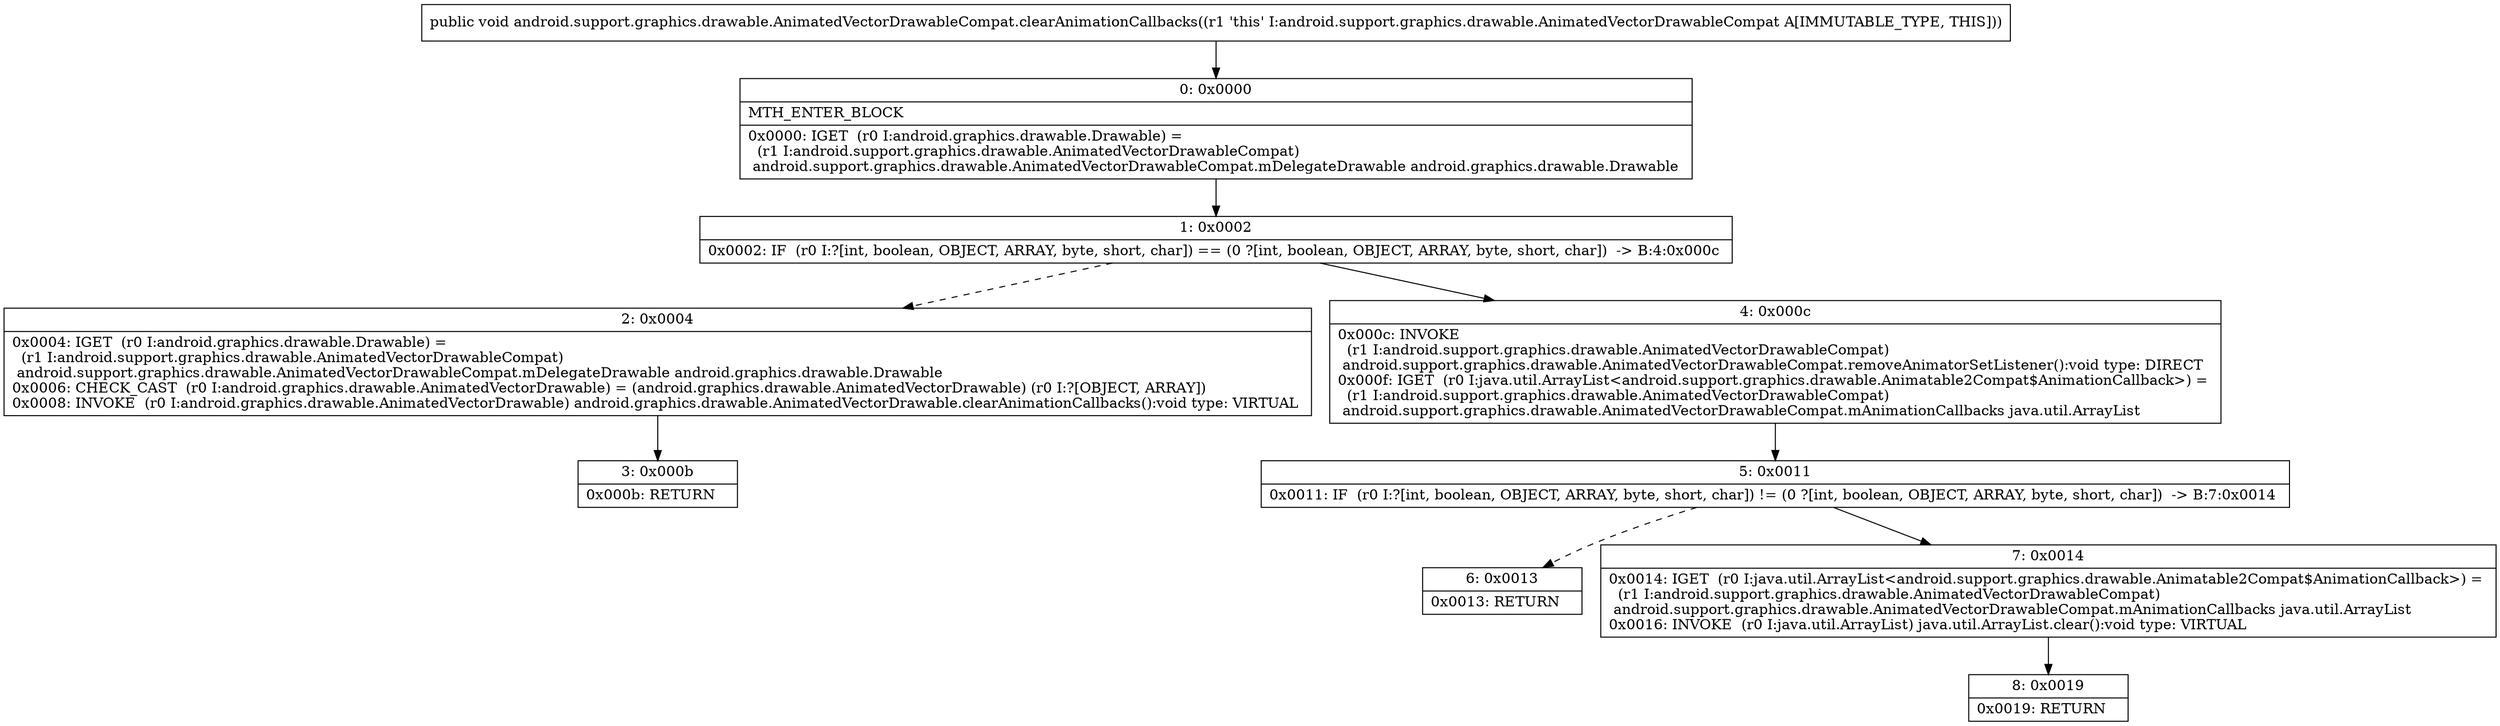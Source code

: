 digraph "CFG forandroid.support.graphics.drawable.AnimatedVectorDrawableCompat.clearAnimationCallbacks()V" {
Node_0 [shape=record,label="{0\:\ 0x0000|MTH_ENTER_BLOCK\l|0x0000: IGET  (r0 I:android.graphics.drawable.Drawable) = \l  (r1 I:android.support.graphics.drawable.AnimatedVectorDrawableCompat)\l android.support.graphics.drawable.AnimatedVectorDrawableCompat.mDelegateDrawable android.graphics.drawable.Drawable \l}"];
Node_1 [shape=record,label="{1\:\ 0x0002|0x0002: IF  (r0 I:?[int, boolean, OBJECT, ARRAY, byte, short, char]) == (0 ?[int, boolean, OBJECT, ARRAY, byte, short, char])  \-\> B:4:0x000c \l}"];
Node_2 [shape=record,label="{2\:\ 0x0004|0x0004: IGET  (r0 I:android.graphics.drawable.Drawable) = \l  (r1 I:android.support.graphics.drawable.AnimatedVectorDrawableCompat)\l android.support.graphics.drawable.AnimatedVectorDrawableCompat.mDelegateDrawable android.graphics.drawable.Drawable \l0x0006: CHECK_CAST  (r0 I:android.graphics.drawable.AnimatedVectorDrawable) = (android.graphics.drawable.AnimatedVectorDrawable) (r0 I:?[OBJECT, ARRAY]) \l0x0008: INVOKE  (r0 I:android.graphics.drawable.AnimatedVectorDrawable) android.graphics.drawable.AnimatedVectorDrawable.clearAnimationCallbacks():void type: VIRTUAL \l}"];
Node_3 [shape=record,label="{3\:\ 0x000b|0x000b: RETURN   \l}"];
Node_4 [shape=record,label="{4\:\ 0x000c|0x000c: INVOKE  \l  (r1 I:android.support.graphics.drawable.AnimatedVectorDrawableCompat)\l android.support.graphics.drawable.AnimatedVectorDrawableCompat.removeAnimatorSetListener():void type: DIRECT \l0x000f: IGET  (r0 I:java.util.ArrayList\<android.support.graphics.drawable.Animatable2Compat$AnimationCallback\>) = \l  (r1 I:android.support.graphics.drawable.AnimatedVectorDrawableCompat)\l android.support.graphics.drawable.AnimatedVectorDrawableCompat.mAnimationCallbacks java.util.ArrayList \l}"];
Node_5 [shape=record,label="{5\:\ 0x0011|0x0011: IF  (r0 I:?[int, boolean, OBJECT, ARRAY, byte, short, char]) != (0 ?[int, boolean, OBJECT, ARRAY, byte, short, char])  \-\> B:7:0x0014 \l}"];
Node_6 [shape=record,label="{6\:\ 0x0013|0x0013: RETURN   \l}"];
Node_7 [shape=record,label="{7\:\ 0x0014|0x0014: IGET  (r0 I:java.util.ArrayList\<android.support.graphics.drawable.Animatable2Compat$AnimationCallback\>) = \l  (r1 I:android.support.graphics.drawable.AnimatedVectorDrawableCompat)\l android.support.graphics.drawable.AnimatedVectorDrawableCompat.mAnimationCallbacks java.util.ArrayList \l0x0016: INVOKE  (r0 I:java.util.ArrayList) java.util.ArrayList.clear():void type: VIRTUAL \l}"];
Node_8 [shape=record,label="{8\:\ 0x0019|0x0019: RETURN   \l}"];
MethodNode[shape=record,label="{public void android.support.graphics.drawable.AnimatedVectorDrawableCompat.clearAnimationCallbacks((r1 'this' I:android.support.graphics.drawable.AnimatedVectorDrawableCompat A[IMMUTABLE_TYPE, THIS])) }"];
MethodNode -> Node_0;
Node_0 -> Node_1;
Node_1 -> Node_2[style=dashed];
Node_1 -> Node_4;
Node_2 -> Node_3;
Node_4 -> Node_5;
Node_5 -> Node_6[style=dashed];
Node_5 -> Node_7;
Node_7 -> Node_8;
}

